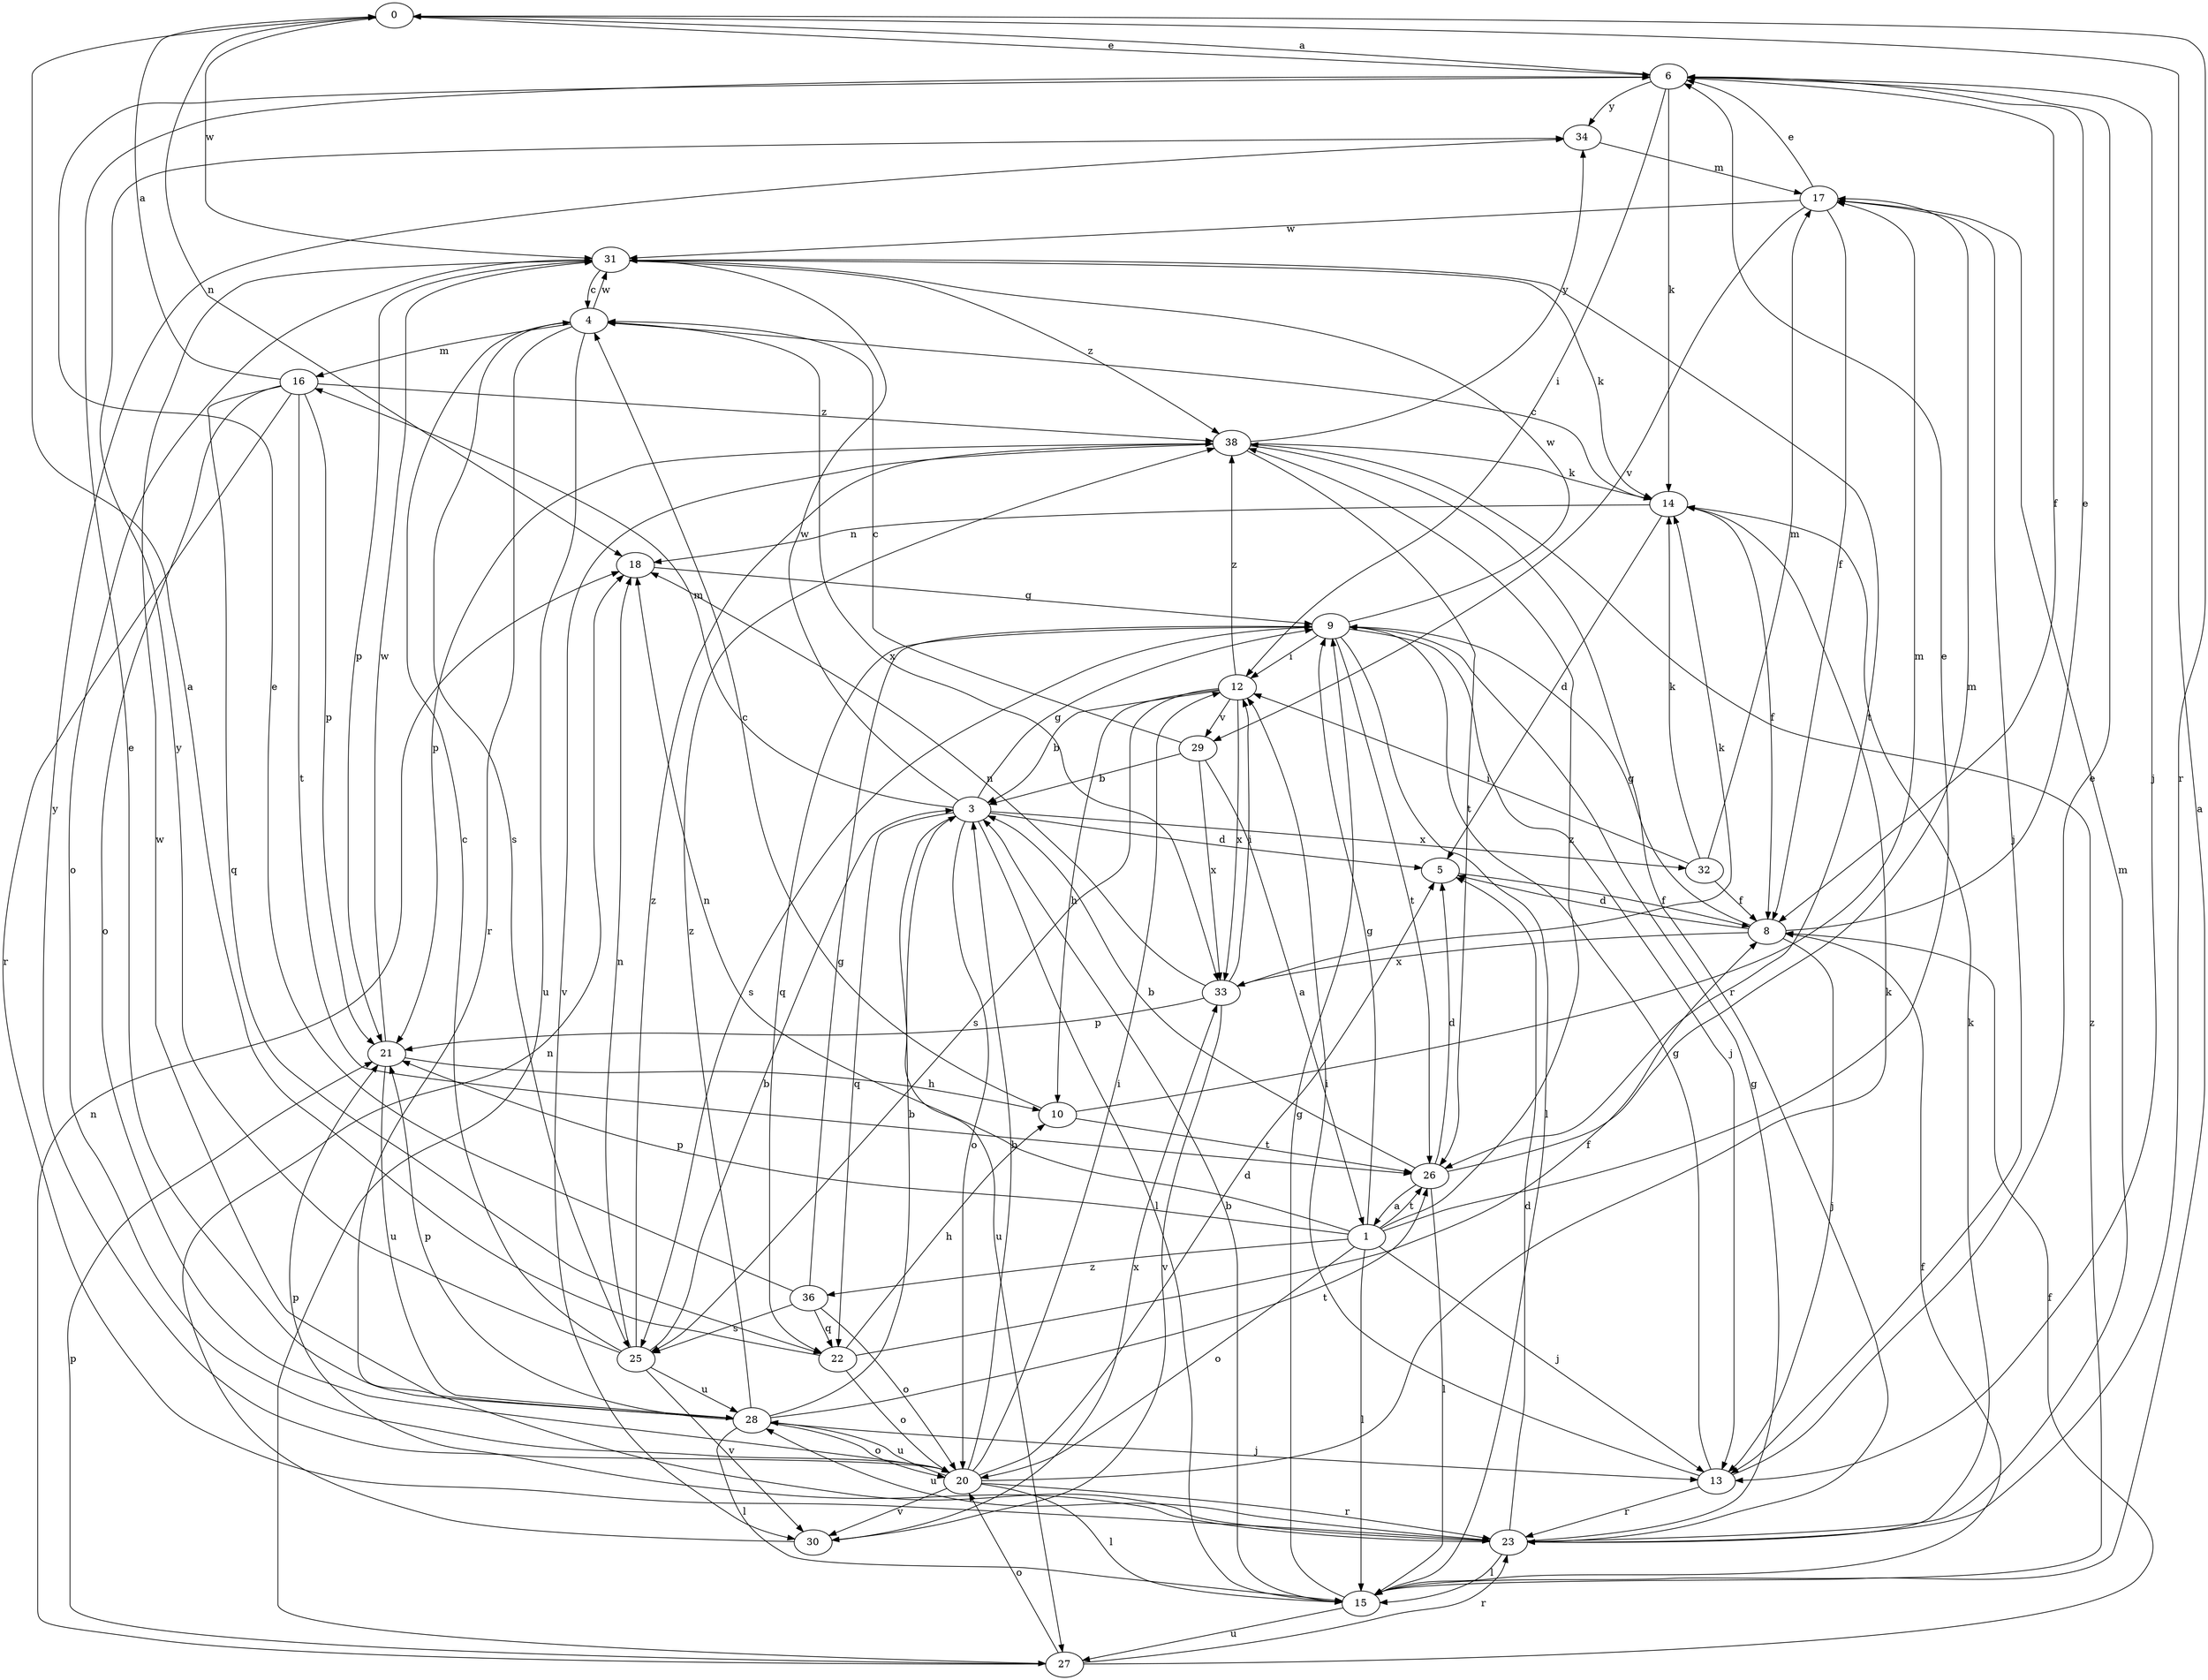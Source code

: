 strict digraph  {
0;
1;
3;
4;
5;
6;
8;
9;
10;
12;
13;
14;
15;
16;
17;
18;
20;
21;
22;
23;
25;
26;
27;
28;
29;
30;
31;
32;
33;
34;
36;
38;
0 -> 6  [label=e];
0 -> 18  [label=n];
0 -> 23  [label=r];
0 -> 31  [label=w];
1 -> 6  [label=e];
1 -> 9  [label=g];
1 -> 13  [label=j];
1 -> 15  [label=l];
1 -> 18  [label=n];
1 -> 20  [label=o];
1 -> 21  [label=p];
1 -> 26  [label=t];
1 -> 36  [label=z];
1 -> 38  [label=z];
3 -> 5  [label=d];
3 -> 9  [label=g];
3 -> 15  [label=l];
3 -> 16  [label=m];
3 -> 20  [label=o];
3 -> 22  [label=q];
3 -> 27  [label=u];
3 -> 31  [label=w];
3 -> 32  [label=x];
4 -> 16  [label=m];
4 -> 23  [label=r];
4 -> 25  [label=s];
4 -> 27  [label=u];
4 -> 31  [label=w];
4 -> 33  [label=x];
5 -> 8  [label=f];
6 -> 0  [label=a];
6 -> 8  [label=f];
6 -> 12  [label=i];
6 -> 13  [label=j];
6 -> 14  [label=k];
6 -> 34  [label=y];
8 -> 5  [label=d];
8 -> 6  [label=e];
8 -> 9  [label=g];
8 -> 13  [label=j];
8 -> 33  [label=x];
9 -> 12  [label=i];
9 -> 13  [label=j];
9 -> 15  [label=l];
9 -> 22  [label=q];
9 -> 25  [label=s];
9 -> 26  [label=t];
9 -> 31  [label=w];
10 -> 4  [label=c];
10 -> 17  [label=m];
10 -> 26  [label=t];
12 -> 3  [label=b];
12 -> 10  [label=h];
12 -> 25  [label=s];
12 -> 29  [label=v];
12 -> 33  [label=x];
12 -> 38  [label=z];
13 -> 6  [label=e];
13 -> 9  [label=g];
13 -> 12  [label=i];
13 -> 23  [label=r];
14 -> 4  [label=c];
14 -> 5  [label=d];
14 -> 8  [label=f];
14 -> 18  [label=n];
15 -> 0  [label=a];
15 -> 3  [label=b];
15 -> 8  [label=f];
15 -> 9  [label=g];
15 -> 27  [label=u];
15 -> 38  [label=z];
16 -> 0  [label=a];
16 -> 20  [label=o];
16 -> 21  [label=p];
16 -> 22  [label=q];
16 -> 23  [label=r];
16 -> 26  [label=t];
16 -> 38  [label=z];
17 -> 6  [label=e];
17 -> 8  [label=f];
17 -> 13  [label=j];
17 -> 29  [label=v];
17 -> 31  [label=w];
18 -> 9  [label=g];
20 -> 3  [label=b];
20 -> 5  [label=d];
20 -> 12  [label=i];
20 -> 14  [label=k];
20 -> 15  [label=l];
20 -> 23  [label=r];
20 -> 28  [label=u];
20 -> 30  [label=v];
20 -> 34  [label=y];
21 -> 10  [label=h];
21 -> 28  [label=u];
21 -> 31  [label=w];
22 -> 0  [label=a];
22 -> 8  [label=f];
22 -> 10  [label=h];
22 -> 20  [label=o];
23 -> 5  [label=d];
23 -> 9  [label=g];
23 -> 14  [label=k];
23 -> 15  [label=l];
23 -> 17  [label=m];
23 -> 21  [label=p];
23 -> 28  [label=u];
25 -> 3  [label=b];
25 -> 4  [label=c];
25 -> 18  [label=n];
25 -> 28  [label=u];
25 -> 30  [label=v];
25 -> 34  [label=y];
25 -> 38  [label=z];
26 -> 1  [label=a];
26 -> 3  [label=b];
26 -> 5  [label=d];
26 -> 15  [label=l];
26 -> 17  [label=m];
27 -> 8  [label=f];
27 -> 18  [label=n];
27 -> 20  [label=o];
27 -> 21  [label=p];
27 -> 23  [label=r];
28 -> 3  [label=b];
28 -> 6  [label=e];
28 -> 13  [label=j];
28 -> 15  [label=l];
28 -> 20  [label=o];
28 -> 21  [label=p];
28 -> 26  [label=t];
28 -> 31  [label=w];
28 -> 38  [label=z];
29 -> 1  [label=a];
29 -> 3  [label=b];
29 -> 4  [label=c];
29 -> 33  [label=x];
30 -> 18  [label=n];
30 -> 33  [label=x];
31 -> 4  [label=c];
31 -> 14  [label=k];
31 -> 20  [label=o];
31 -> 21  [label=p];
31 -> 26  [label=t];
31 -> 38  [label=z];
32 -> 8  [label=f];
32 -> 12  [label=i];
32 -> 14  [label=k];
32 -> 17  [label=m];
33 -> 12  [label=i];
33 -> 14  [label=k];
33 -> 18  [label=n];
33 -> 21  [label=p];
33 -> 30  [label=v];
34 -> 17  [label=m];
36 -> 6  [label=e];
36 -> 9  [label=g];
36 -> 20  [label=o];
36 -> 22  [label=q];
36 -> 25  [label=s];
38 -> 14  [label=k];
38 -> 21  [label=p];
38 -> 23  [label=r];
38 -> 26  [label=t];
38 -> 30  [label=v];
38 -> 34  [label=y];
}
